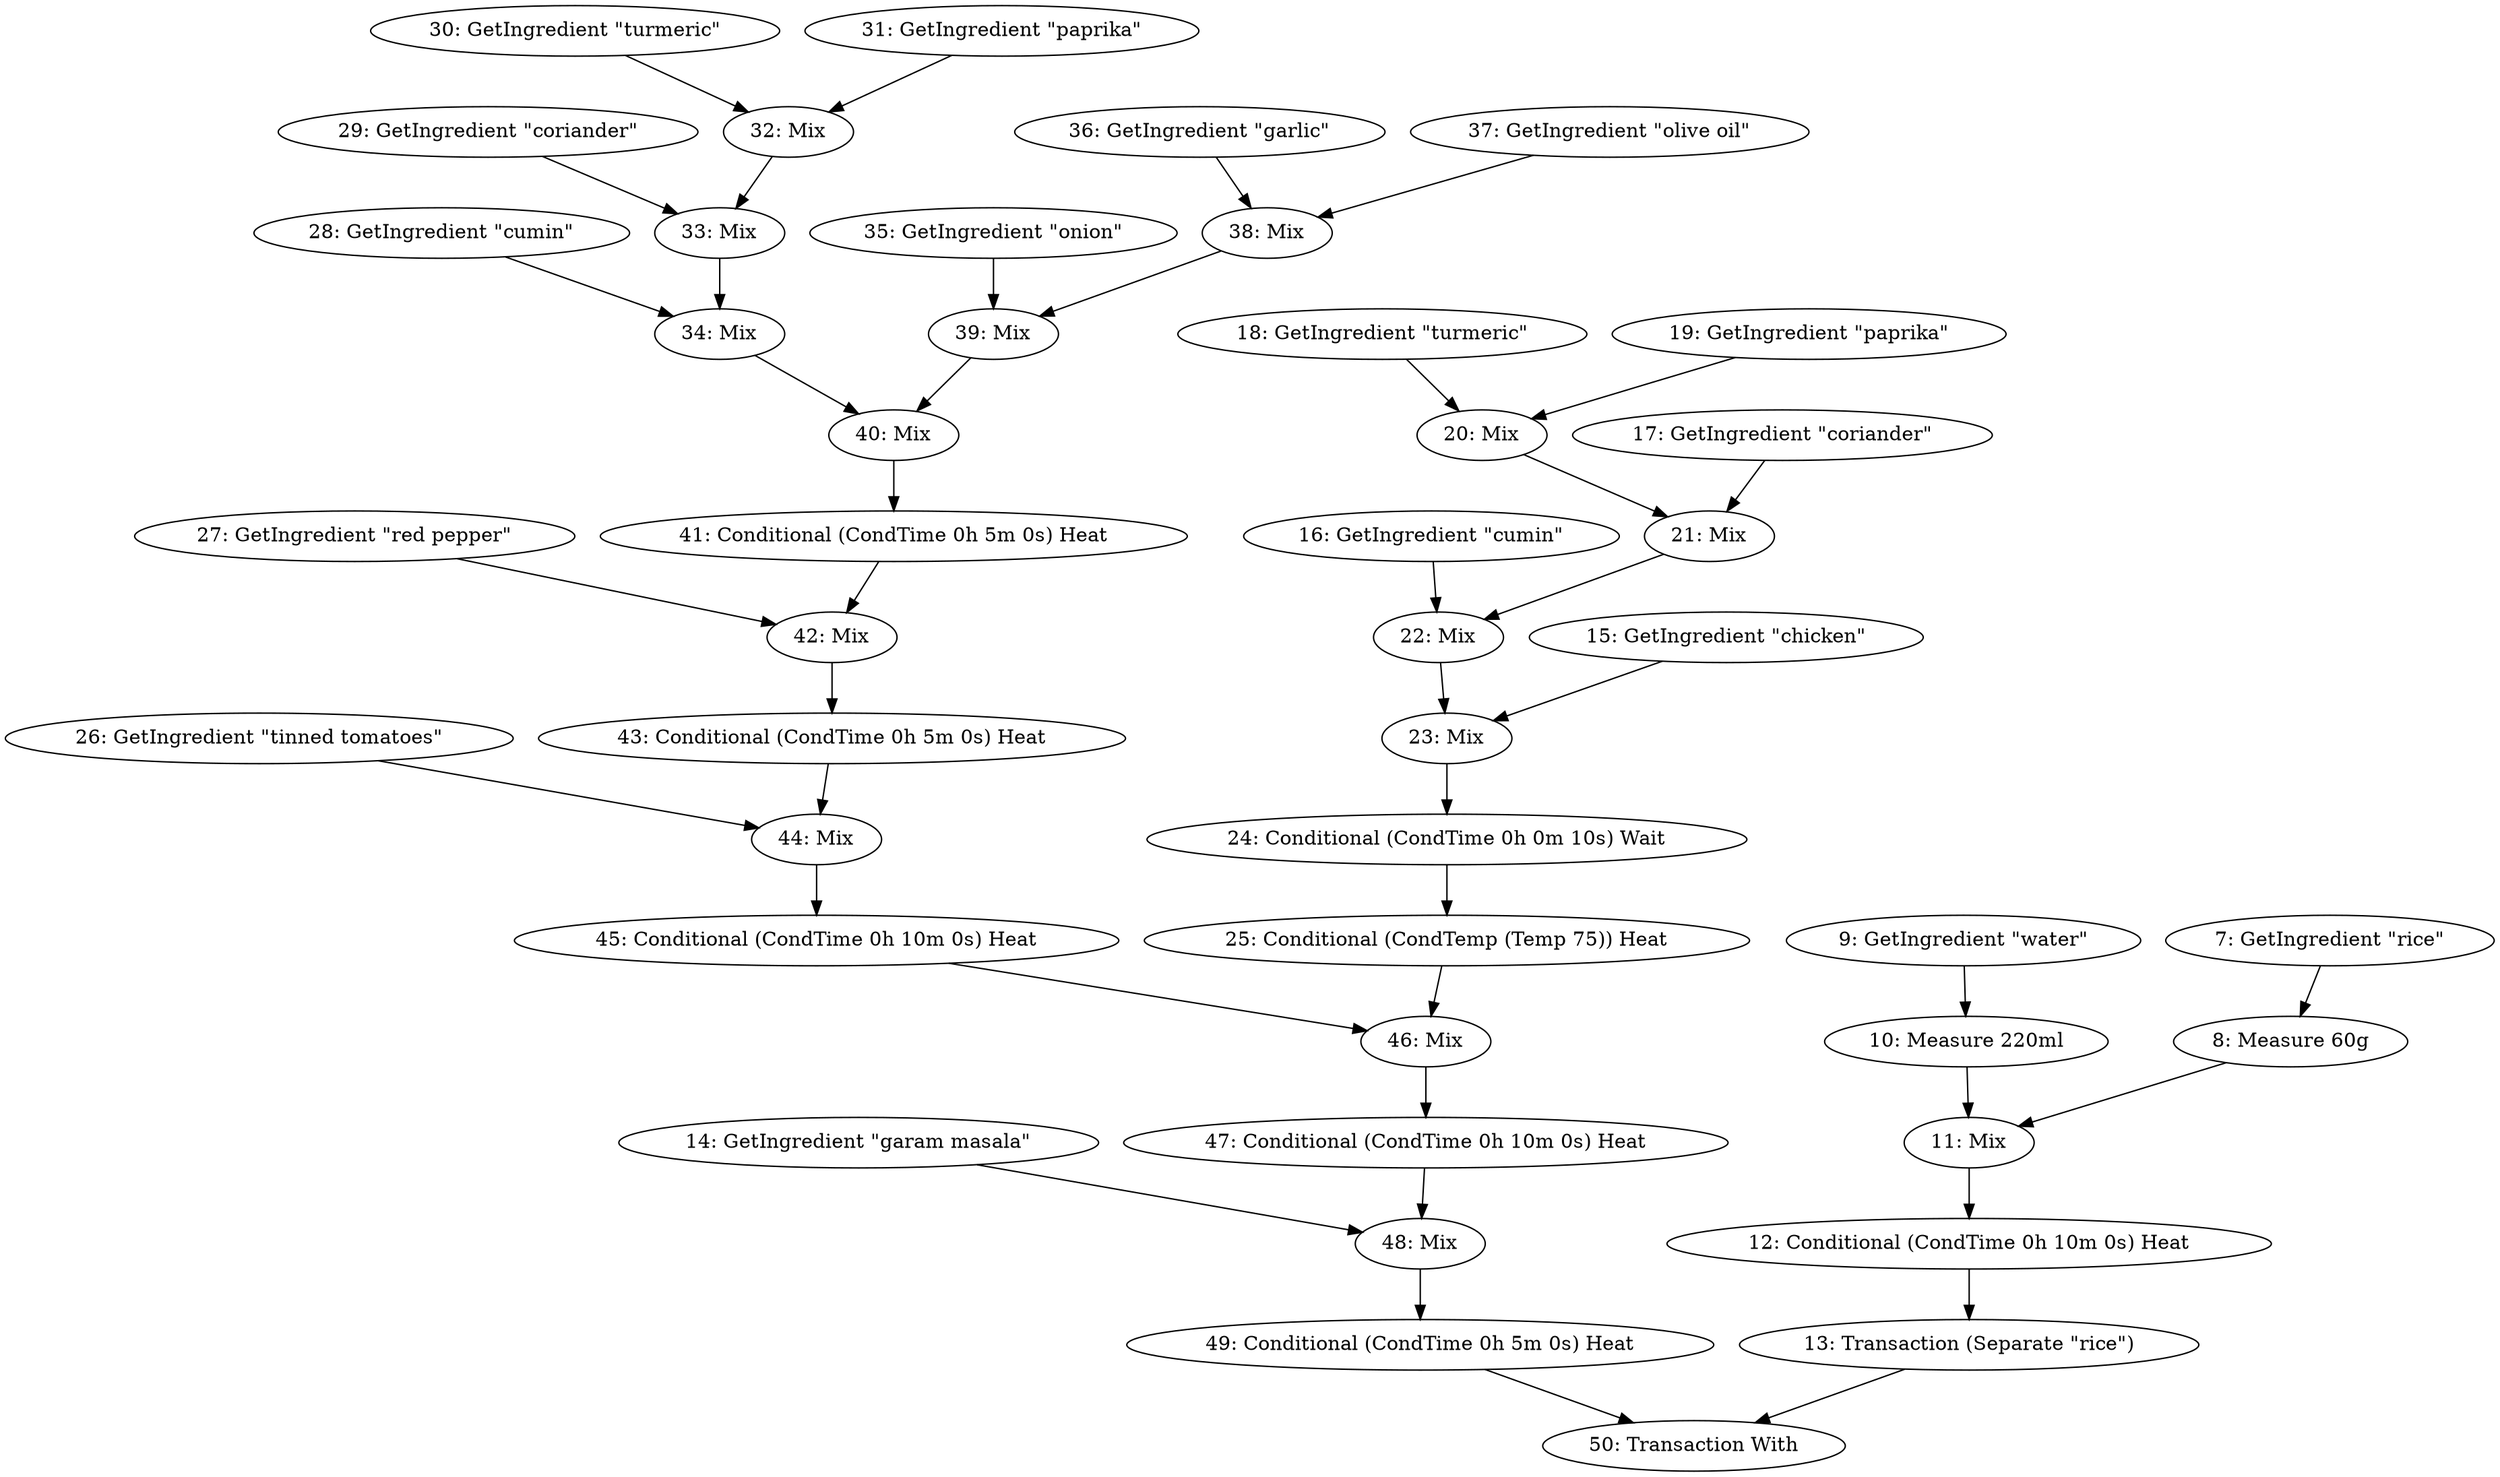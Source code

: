 digraph {
    "7: GetIngredient \"rice\"";
    "8: Measure 60g";
    "9: GetIngredient \"water\"";
    "10: Measure 220ml";
    "11: Mix";
    "12: Conditional (CondTime 0h 10m 0s) Heat";
    "13: Transaction (Separate \"rice\")";
    "14: GetIngredient \"garam masala\"";
    "15: GetIngredient \"chicken\"";
    "16: GetIngredient \"cumin\"";
    "17: GetIngredient \"coriander\"";
    "18: GetIngredient \"turmeric\"";
    "19: GetIngredient \"paprika\"";
    "20: Mix";
    "21: Mix";
    "22: Mix";
    "23: Mix";
    "24: Conditional (CondTime 0h 0m 10s) Wait";
    "25: Conditional (CondTemp (Temp 75)) Heat";
    "26: GetIngredient \"tinned tomatoes\"";
    "27: GetIngredient \"red pepper\"";
    "28: GetIngredient \"cumin\"";
    "29: GetIngredient \"coriander\"";
    "30: GetIngredient \"turmeric\"";
    "31: GetIngredient \"paprika\"";
    "32: Mix";
    "33: Mix";
    "34: Mix";
    "35: GetIngredient \"onion\"";
    "36: GetIngredient \"garlic\"";
    "37: GetIngredient \"olive oil\"";
    "38: Mix";
    "39: Mix";
    "40: Mix";
    "41: Conditional (CondTime 0h 5m 0s) Heat";
    "42: Mix";
    "43: Conditional (CondTime 0h 5m 0s) Heat";
    "44: Mix";
    "45: Conditional (CondTime 0h 10m 0s) Heat";
    "46: Mix";
    "47: Conditional (CondTime 0h 10m 0s) Heat";
    "48: Mix";
    "49: Conditional (CondTime 0h 5m 0s) Heat";
    "50: Transaction With";
    "7: GetIngredient \"rice\"" -> "8: Measure 60g";
    "8: Measure 60g" -> "11: Mix";
    "9: GetIngredient \"water\"" -> "10: Measure 220ml";
    "10: Measure 220ml" -> "11: Mix";
    "11: Mix" -> "12: Conditional (CondTime 0h 10m 0s) Heat";
    "12: Conditional (CondTime 0h 10m 0s) Heat" -> "13: Transaction (Separate \"rice\")";
    "13: Transaction (Separate \"rice\")" -> "50: Transaction With";
    "14: GetIngredient \"garam masala\"" -> "48: Mix";
    "15: GetIngredient \"chicken\"" -> "23: Mix";
    "16: GetIngredient \"cumin\"" -> "22: Mix";
    "17: GetIngredient \"coriander\"" -> "21: Mix";
    "18: GetIngredient \"turmeric\"" -> "20: Mix";
    "19: GetIngredient \"paprika\"" -> "20: Mix";
    "20: Mix" -> "21: Mix";
    "21: Mix" -> "22: Mix";
    "22: Mix" -> "23: Mix";
    "23: Mix" -> "24: Conditional (CondTime 0h 0m 10s) Wait";
    "24: Conditional (CondTime 0h 0m 10s) Wait" -> "25: Conditional (CondTemp (Temp 75)) Heat";
    "25: Conditional (CondTemp (Temp 75)) Heat" -> "46: Mix";
    "26: GetIngredient \"tinned tomatoes\"" -> "44: Mix";
    "27: GetIngredient \"red pepper\"" -> "42: Mix";
    "28: GetIngredient \"cumin\"" -> "34: Mix";
    "29: GetIngredient \"coriander\"" -> "33: Mix";
    "30: GetIngredient \"turmeric\"" -> "32: Mix";
    "31: GetIngredient \"paprika\"" -> "32: Mix";
    "32: Mix" -> "33: Mix";
    "33: Mix" -> "34: Mix";
    "34: Mix" -> "40: Mix";
    "35: GetIngredient \"onion\"" -> "39: Mix";
    "36: GetIngredient \"garlic\"" -> "38: Mix";
    "37: GetIngredient \"olive oil\"" -> "38: Mix";
    "38: Mix" -> "39: Mix";
    "39: Mix" -> "40: Mix";
    "40: Mix" -> "41: Conditional (CondTime 0h 5m 0s) Heat";
    "41: Conditional (CondTime 0h 5m 0s) Heat" -> "42: Mix";
    "42: Mix" -> "43: Conditional (CondTime 0h 5m 0s) Heat";
    "43: Conditional (CondTime 0h 5m 0s) Heat" -> "44: Mix";
    "44: Mix" -> "45: Conditional (CondTime 0h 10m 0s) Heat";
    "45: Conditional (CondTime 0h 10m 0s) Heat" -> "46: Mix";
    "46: Mix" -> "47: Conditional (CondTime 0h 10m 0s) Heat";
    "47: Conditional (CondTime 0h 10m 0s) Heat" -> "48: Mix";
    "48: Mix" -> "49: Conditional (CondTime 0h 5m 0s) Heat";
    "49: Conditional (CondTime 0h 5m 0s) Heat" -> "50: Transaction With";
}